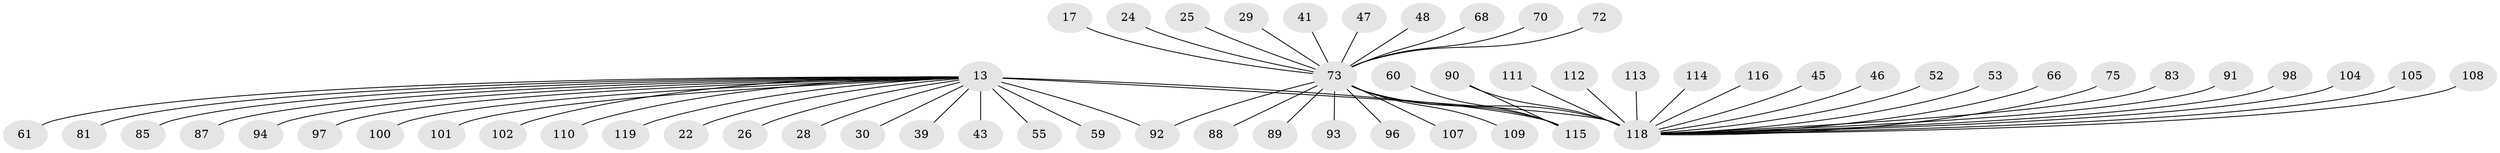 // original degree distribution, {18: 0.008403361344537815, 5: 0.03361344537815126, 11: 0.008403361344537815, 28: 0.008403361344537815, 7: 0.01680672268907563, 10: 0.01680672268907563, 3: 0.12605042016806722, 1: 0.5966386554621849, 2: 0.11764705882352941, 4: 0.058823529411764705, 9: 0.008403361344537815}
// Generated by graph-tools (version 1.1) at 2025/51/03/04/25 21:51:19]
// undirected, 59 vertices, 61 edges
graph export_dot {
graph [start="1"]
  node [color=gray90,style=filled];
  13 [super="+4+9+10"];
  17;
  22;
  24;
  25;
  26;
  28;
  29;
  30;
  39;
  41;
  43;
  45;
  46;
  47;
  48;
  52;
  53;
  55;
  59 [super="+21"];
  60;
  61;
  66;
  68;
  70 [super="+31"];
  72;
  73 [super="+15+65+14+1"];
  75 [super="+62"];
  81;
  83;
  85 [super="+32"];
  87;
  88;
  89;
  90 [super="+64+69+77"];
  91 [super="+36+78"];
  92 [super="+71+79"];
  93;
  94;
  96;
  97;
  98;
  100;
  101;
  102;
  104;
  105;
  107;
  108;
  109 [super="+54+86"];
  110 [super="+99"];
  111 [super="+106"];
  112;
  113;
  114;
  115 [super="+12"];
  116;
  118 [super="+95+67+117"];
  119 [super="+82"];
  13 -- 30;
  13 -- 97;
  13 -- 118 [weight=11];
  13 -- 115 [weight=2];
  13 -- 81;
  13 -- 22;
  13 -- 87;
  13 -- 26;
  13 -- 28;
  13 -- 94;
  13 -- 100;
  13 -- 101;
  13 -- 39;
  13 -- 102;
  13 -- 43;
  13 -- 55;
  13 -- 61;
  13 -- 59;
  13 -- 85;
  13 -- 119;
  13 -- 110;
  13 -- 92;
  17 -- 73;
  24 -- 73;
  25 -- 73;
  29 -- 73;
  41 -- 73;
  45 -- 118;
  46 -- 118;
  47 -- 73;
  48 -- 73;
  52 -- 118;
  53 -- 118;
  60 -- 115;
  66 -- 118;
  68 -- 73;
  70 -- 73;
  72 -- 73;
  73 -- 115 [weight=3];
  73 -- 107;
  73 -- 88;
  73 -- 89;
  73 -- 93;
  73 -- 96;
  73 -- 109;
  73 -- 118 [weight=8];
  73 -- 92 [weight=2];
  75 -- 118 [weight=2];
  83 -- 118;
  90 -- 115;
  90 -- 118;
  91 -- 118;
  98 -- 118;
  104 -- 118;
  105 -- 118;
  108 -- 118;
  111 -- 118;
  112 -- 118;
  113 -- 118;
  114 -- 118;
  116 -- 118;
}

